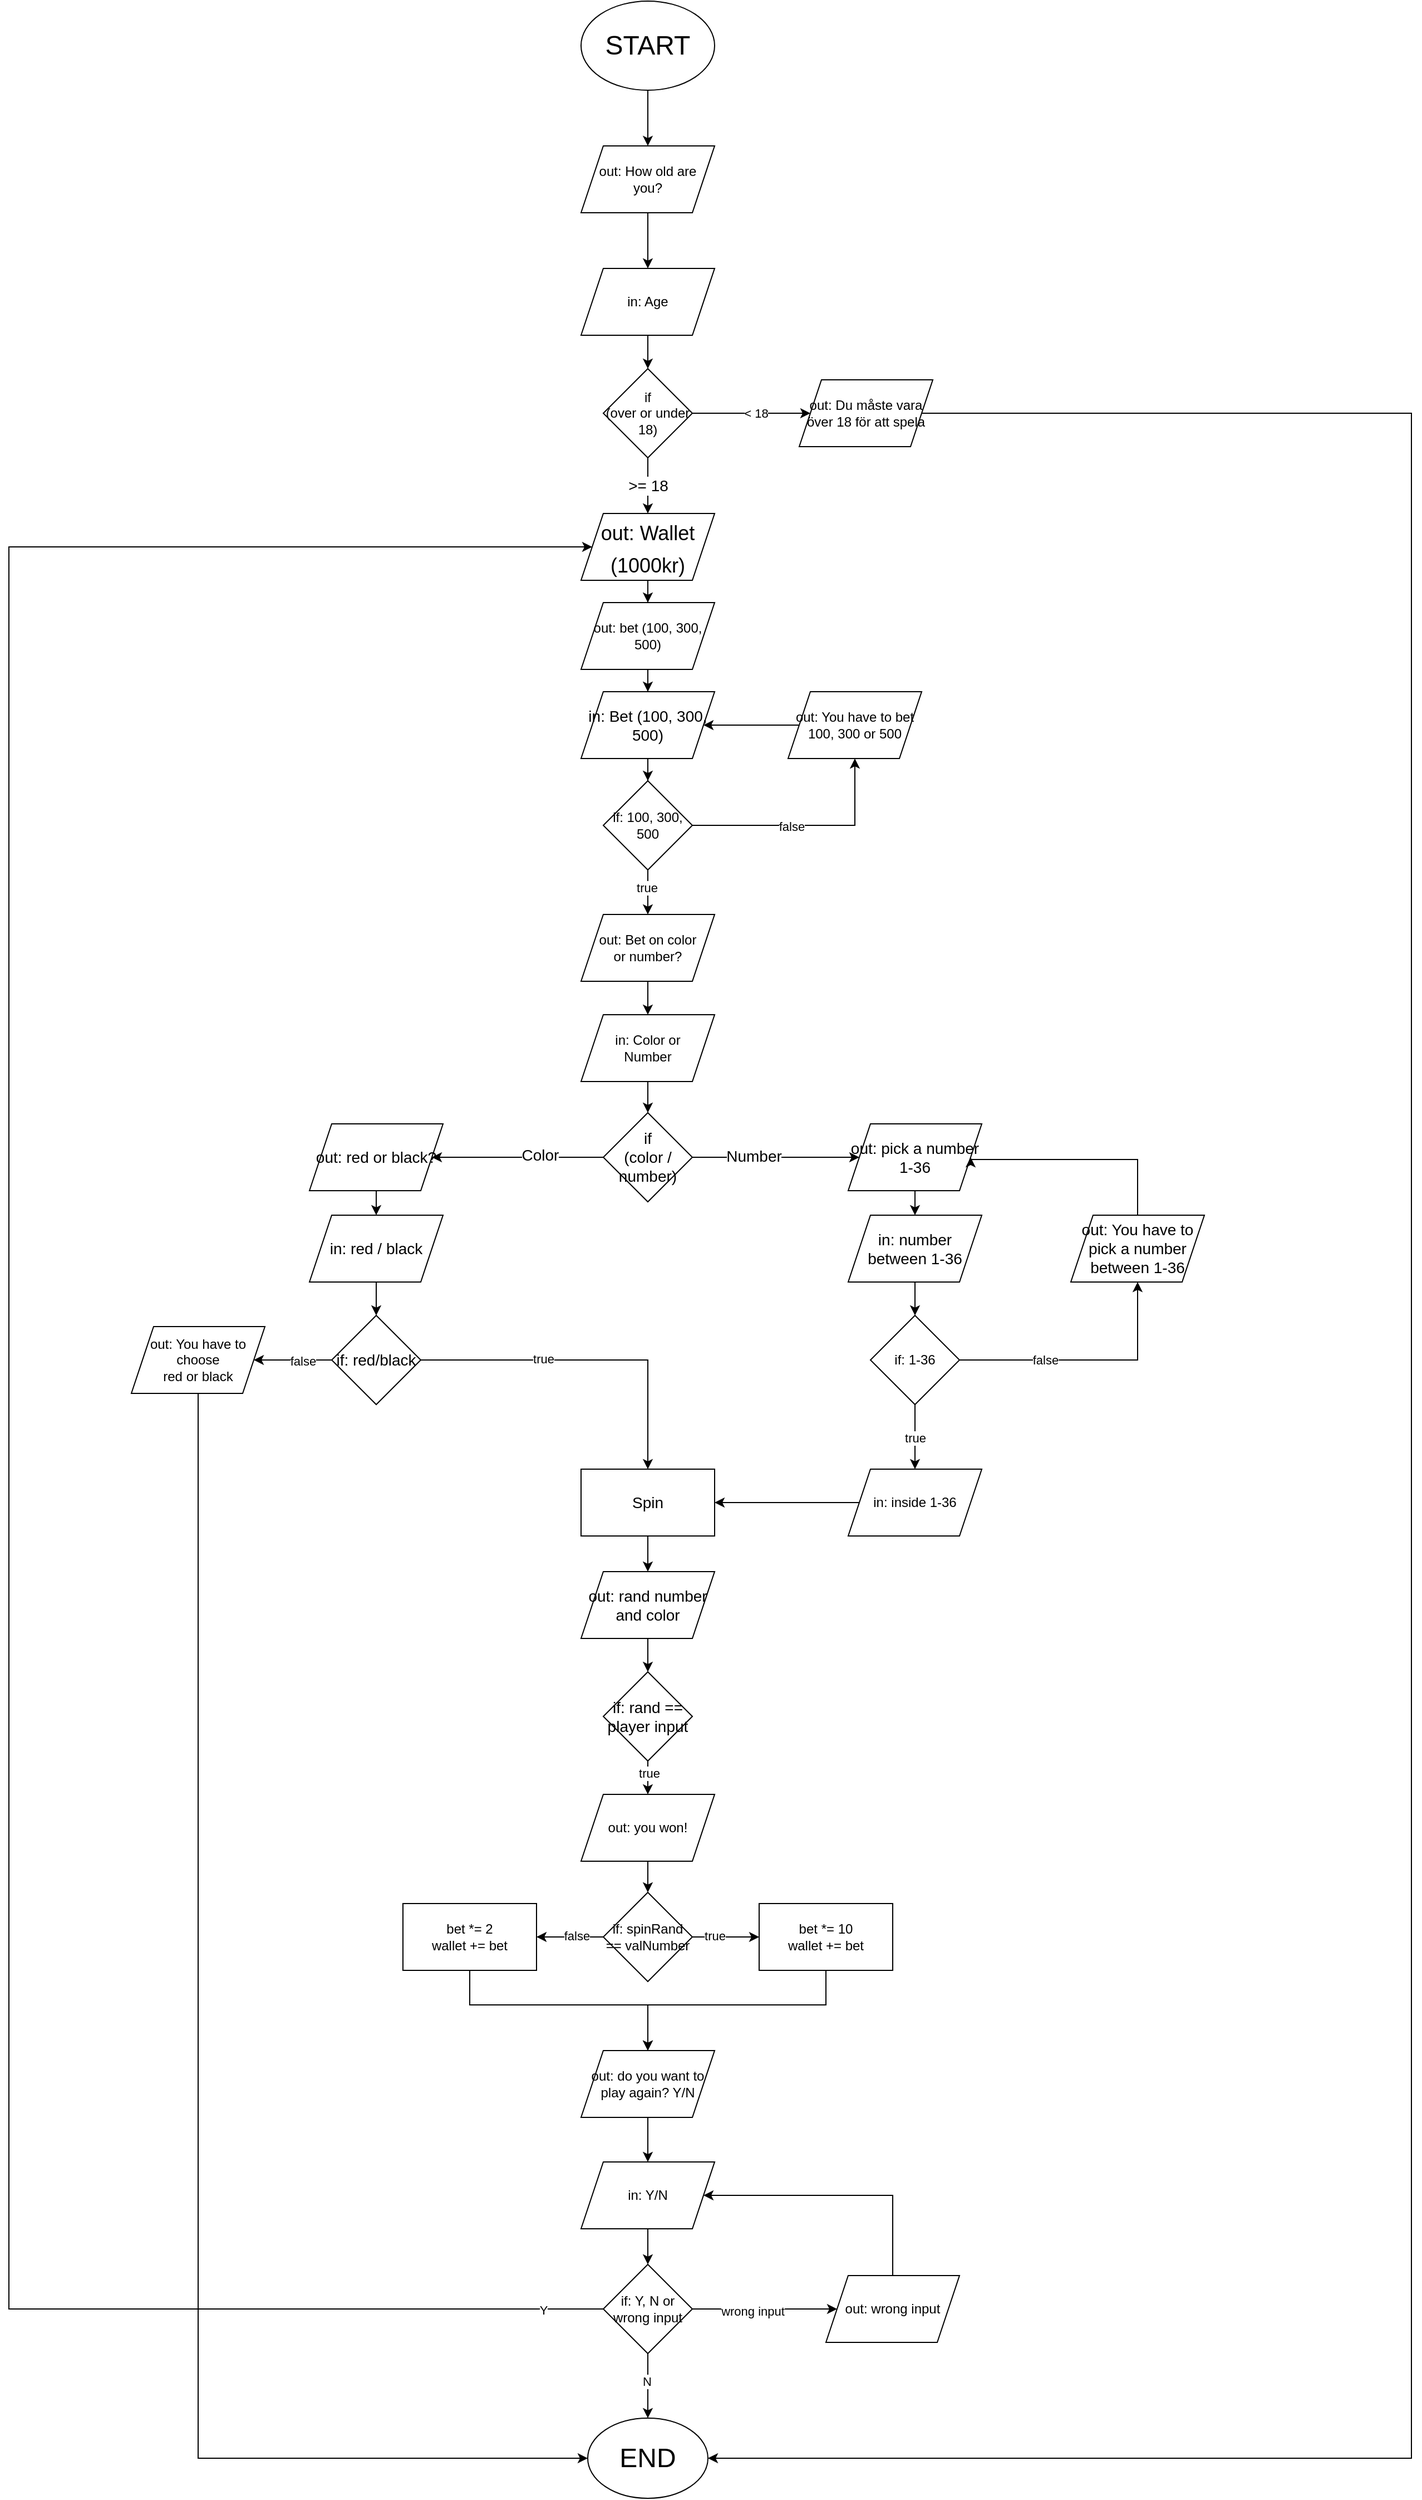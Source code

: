 <mxfile version="20.6.0" type="device"><diagram id="C5RBs43oDa-KdzZeNtuy" name="Page-1"><mxGraphModel dx="384" dy="213" grid="1" gridSize="10" guides="1" tooltips="1" connect="1" arrows="1" fold="1" page="1" pageScale="1" pageWidth="827" pageHeight="1169" math="0" shadow="0"><root><mxCell id="WIyWlLk6GJQsqaUBKTNV-0"/><mxCell id="WIyWlLk6GJQsqaUBKTNV-1" parent="WIyWlLk6GJQsqaUBKTNV-0"/><mxCell id="Azc3CE66d2187uqBRD-U-125" value="&amp;gt;= 18" style="edgeStyle=orthogonalEdgeStyle;rounded=0;orthogonalLoop=1;jettySize=auto;html=1;entryX=0.5;entryY=0;entryDx=0;entryDy=0;fontSize=14;exitX=0.5;exitY=1;exitDx=0;exitDy=0;" parent="WIyWlLk6GJQsqaUBKTNV-1" source="J2ewT6jXsdeU9LIIsG0P-7" target="Azc3CE66d2187uqBRD-U-11" edge="1"><mxGeometry relative="1" as="geometry"><mxPoint x="584" y="638" as="sourcePoint"/></mxGeometry></mxCell><mxCell id="J2ewT6jXsdeU9LIIsG0P-1" style="edgeStyle=orthogonalEdgeStyle;rounded=0;orthogonalLoop=1;jettySize=auto;html=1;entryX=0.5;entryY=0;entryDx=0;entryDy=0;fontSize=24;" parent="WIyWlLk6GJQsqaUBKTNV-1" source="Azc3CE66d2187uqBRD-U-11" target="W-3ZhqkUcJTDgkZVTOIj-30" edge="1"><mxGeometry relative="1" as="geometry"/></mxCell><mxCell id="Azc3CE66d2187uqBRD-U-11" value="&lt;div&gt;&lt;font style=&quot;font-size: 18px;&quot;&gt;out: Wallet (1000kr)&lt;/font&gt;&lt;font size=&quot;3&quot;&gt;&lt;br&gt;&lt;/font&gt;&lt;/div&gt;" style="shape=parallelogram;perimeter=parallelogramPerimeter;whiteSpace=wrap;html=1;fixedSize=1;fontSize=24;rounded=1;arcSize=0;" parent="WIyWlLk6GJQsqaUBKTNV-1" vertex="1"><mxGeometry x="524" y="470" width="120" height="60" as="geometry"/></mxCell><mxCell id="Azc3CE66d2187uqBRD-U-84" style="edgeStyle=orthogonalEdgeStyle;rounded=0;orthogonalLoop=1;jettySize=auto;html=1;entryX=1;entryY=0.5;entryDx=0;entryDy=0;fontSize=14;" parent="WIyWlLk6GJQsqaUBKTNV-1" source="Azc3CE66d2187uqBRD-U-66" target="Azc3CE66d2187uqBRD-U-68" edge="1"><mxGeometry relative="1" as="geometry"/></mxCell><mxCell id="Azc3CE66d2187uqBRD-U-96" value="Color" style="edgeLabel;html=1;align=center;verticalAlign=middle;resizable=0;points=[];fontSize=14;" parent="Azc3CE66d2187uqBRD-U-84" vertex="1" connectable="0"><mxGeometry x="-0.257" y="-2" relative="1" as="geometry"><mxPoint as="offset"/></mxGeometry></mxCell><mxCell id="Azc3CE66d2187uqBRD-U-87" style="edgeStyle=orthogonalEdgeStyle;rounded=0;orthogonalLoop=1;jettySize=auto;html=1;entryX=0;entryY=0.5;entryDx=0;entryDy=0;fontSize=14;" parent="WIyWlLk6GJQsqaUBKTNV-1" source="Azc3CE66d2187uqBRD-U-66" target="Azc3CE66d2187uqBRD-U-67" edge="1"><mxGeometry relative="1" as="geometry"/></mxCell><mxCell id="Azc3CE66d2187uqBRD-U-95" value="Number" style="edgeLabel;html=1;align=center;verticalAlign=middle;resizable=0;points=[];fontSize=14;" parent="Azc3CE66d2187uqBRD-U-87" vertex="1" connectable="0"><mxGeometry x="-0.272" y="1" relative="1" as="geometry"><mxPoint as="offset"/></mxGeometry></mxCell><mxCell id="Azc3CE66d2187uqBRD-U-66" value="if &lt;br&gt;(color / number)" style="rhombus;fontSize=14;gradientColor=none;rounded=0;shadow=0;sketch=0;labelBackgroundColor=none;labelBorderColor=none;whiteSpace=wrap;html=1;verticalAlign=middle;horizontal=1;" parent="WIyWlLk6GJQsqaUBKTNV-1" vertex="1"><mxGeometry x="544" y="1008" width="80" height="80" as="geometry"/></mxCell><mxCell id="Azc3CE66d2187uqBRD-U-88" style="edgeStyle=orthogonalEdgeStyle;rounded=0;orthogonalLoop=1;jettySize=auto;html=1;entryX=0.5;entryY=0;entryDx=0;entryDy=0;fontSize=14;" parent="WIyWlLk6GJQsqaUBKTNV-1" source="Azc3CE66d2187uqBRD-U-67" target="Azc3CE66d2187uqBRD-U-69" edge="1"><mxGeometry relative="1" as="geometry"/></mxCell><mxCell id="Azc3CE66d2187uqBRD-U-67" value="out: pick a number 1-36" style="shape=parallelogram;perimeter=parallelogramPerimeter;whiteSpace=wrap;html=1;fixedSize=1;rounded=0;shadow=0;labelBackgroundColor=none;labelBorderColor=none;sketch=0;fontSize=14;gradientColor=none;" parent="WIyWlLk6GJQsqaUBKTNV-1" vertex="1"><mxGeometry x="764" y="1018" width="120" height="60" as="geometry"/></mxCell><mxCell id="Azc3CE66d2187uqBRD-U-97" style="edgeStyle=orthogonalEdgeStyle;rounded=0;orthogonalLoop=1;jettySize=auto;html=1;entryX=0.5;entryY=0;entryDx=0;entryDy=0;fontSize=14;" parent="WIyWlLk6GJQsqaUBKTNV-1" source="Azc3CE66d2187uqBRD-U-68" target="Azc3CE66d2187uqBRD-U-77" edge="1"><mxGeometry relative="1" as="geometry"/></mxCell><mxCell id="Azc3CE66d2187uqBRD-U-68" value="out: red or black?" style="shape=parallelogram;perimeter=parallelogramPerimeter;whiteSpace=wrap;html=1;fixedSize=1;rounded=0;shadow=0;labelBackgroundColor=none;labelBorderColor=none;sketch=0;fontSize=14;gradientColor=none;" parent="WIyWlLk6GJQsqaUBKTNV-1" vertex="1"><mxGeometry x="280" y="1018" width="120" height="60" as="geometry"/></mxCell><mxCell id="W-3ZhqkUcJTDgkZVTOIj-11" style="edgeStyle=orthogonalEdgeStyle;rounded=0;orthogonalLoop=1;jettySize=auto;html=1;entryX=0.5;entryY=0;entryDx=0;entryDy=0;" parent="WIyWlLk6GJQsqaUBKTNV-1" source="Azc3CE66d2187uqBRD-U-69" target="W-3ZhqkUcJTDgkZVTOIj-10" edge="1"><mxGeometry relative="1" as="geometry"/></mxCell><mxCell id="Azc3CE66d2187uqBRD-U-69" value="in: number between 1-36" style="shape=parallelogram;perimeter=parallelogramPerimeter;whiteSpace=wrap;html=1;fixedSize=1;rounded=0;shadow=0;labelBackgroundColor=none;labelBorderColor=none;sketch=0;fontSize=14;gradientColor=none;" parent="WIyWlLk6GJQsqaUBKTNV-1" vertex="1"><mxGeometry x="764" y="1100" width="120" height="60" as="geometry"/></mxCell><mxCell id="W-3ZhqkUcJTDgkZVTOIj-38" style="edgeStyle=orthogonalEdgeStyle;rounded=0;orthogonalLoop=1;jettySize=auto;html=1;entryX=0.5;entryY=0;entryDx=0;entryDy=0;" parent="WIyWlLk6GJQsqaUBKTNV-1" source="Azc3CE66d2187uqBRD-U-76" target="W-3ZhqkUcJTDgkZVTOIj-32" edge="1"><mxGeometry relative="1" as="geometry"/></mxCell><mxCell id="Azc3CE66d2187uqBRD-U-76" value="in: Bet (100, 300, 500)" style="shape=parallelogram;perimeter=parallelogramPerimeter;whiteSpace=wrap;html=1;fixedSize=1;rounded=0;shadow=0;labelBackgroundColor=none;labelBorderColor=none;sketch=0;fontSize=14;gradientColor=none;" parent="WIyWlLk6GJQsqaUBKTNV-1" vertex="1"><mxGeometry x="524" y="630" width="120" height="60" as="geometry"/></mxCell><mxCell id="Azc3CE66d2187uqBRD-U-134" style="edgeStyle=orthogonalEdgeStyle;rounded=0;orthogonalLoop=1;jettySize=auto;html=1;exitX=0.5;exitY=1;exitDx=0;exitDy=0;entryX=0.5;entryY=0;entryDx=0;entryDy=0;fontSize=14;" parent="WIyWlLk6GJQsqaUBKTNV-1" source="Azc3CE66d2187uqBRD-U-77" target="Azc3CE66d2187uqBRD-U-126" edge="1"><mxGeometry relative="1" as="geometry"/></mxCell><mxCell id="Azc3CE66d2187uqBRD-U-77" value="in: red / black" style="shape=parallelogram;perimeter=parallelogramPerimeter;whiteSpace=wrap;html=1;fixedSize=1;rounded=0;shadow=0;labelBackgroundColor=none;labelBorderColor=none;sketch=0;fontSize=14;gradientColor=none;" parent="WIyWlLk6GJQsqaUBKTNV-1" vertex="1"><mxGeometry x="280" y="1100" width="120" height="60" as="geometry"/></mxCell><mxCell id="W-3ZhqkUcJTDgkZVTOIj-23" value="" style="edgeStyle=orthogonalEdgeStyle;rounded=0;orthogonalLoop=1;jettySize=auto;html=1;" parent="WIyWlLk6GJQsqaUBKTNV-1" source="Azc3CE66d2187uqBRD-U-78" target="W-3ZhqkUcJTDgkZVTOIj-22" edge="1"><mxGeometry relative="1" as="geometry"/></mxCell><mxCell id="Azc3CE66d2187uqBRD-U-78" value="Spin" style="rounded=0;whiteSpace=wrap;html=1;shadow=0;labelBackgroundColor=none;labelBorderColor=none;sketch=0;fontSize=14;gradientColor=none;" parent="WIyWlLk6GJQsqaUBKTNV-1" vertex="1"><mxGeometry x="524" y="1328" width="120" height="60" as="geometry"/></mxCell><mxCell id="Azc3CE66d2187uqBRD-U-110" value="&lt;font style=&quot;font-size: 24px;&quot;&gt;END&lt;/font&gt;" style="ellipse;whiteSpace=wrap;html=1;rounded=0;shadow=0;labelBackgroundColor=none;labelBorderColor=none;sketch=0;fontSize=14;gradientColor=none;" parent="WIyWlLk6GJQsqaUBKTNV-1" vertex="1"><mxGeometry x="530" y="2180" width="108" height="72" as="geometry"/></mxCell><mxCell id="Azc3CE66d2187uqBRD-U-122" style="edgeStyle=orthogonalEdgeStyle;rounded=0;orthogonalLoop=1;jettySize=auto;html=1;entryX=0;entryY=0.5;entryDx=0;entryDy=0;fontSize=14;exitX=0;exitY=0.5;exitDx=0;exitDy=0;" parent="WIyWlLk6GJQsqaUBKTNV-1" source="W-3ZhqkUcJTDgkZVTOIj-65" target="Azc3CE66d2187uqBRD-U-11" edge="1"><mxGeometry relative="1" as="geometry"><Array as="points"><mxPoint x="10" y="2082"/><mxPoint x="10" y="500"/></Array><mxPoint x="260" y="2100" as="sourcePoint"/></mxGeometry></mxCell><mxCell id="Azc3CE66d2187uqBRD-U-123" value="&lt;font style=&quot;font-size: 11px;&quot;&gt;Y&lt;/font&gt;" style="edgeLabel;html=1;align=center;verticalAlign=middle;resizable=0;points=[];fontSize=14;" parent="Azc3CE66d2187uqBRD-U-122" vertex="1" connectable="0"><mxGeometry x="-0.857" y="5" relative="1" as="geometry"><mxPoint x="135" y="-5" as="offset"/></mxGeometry></mxCell><mxCell id="Azc3CE66d2187uqBRD-U-130" style="edgeStyle=orthogonalEdgeStyle;rounded=0;orthogonalLoop=1;jettySize=auto;html=1;entryX=0.5;entryY=0;entryDx=0;entryDy=0;fontSize=14;" parent="WIyWlLk6GJQsqaUBKTNV-1" source="Azc3CE66d2187uqBRD-U-126" target="Azc3CE66d2187uqBRD-U-78" edge="1"><mxGeometry relative="1" as="geometry"><mxPoint x="450" y="1230" as="targetPoint"/></mxGeometry></mxCell><mxCell id="W-3ZhqkUcJTDgkZVTOIj-9" value="true" style="edgeLabel;html=1;align=center;verticalAlign=middle;resizable=0;points=[];" parent="Azc3CE66d2187uqBRD-U-130" vertex="1" connectable="0"><mxGeometry x="-0.272" y="1" relative="1" as="geometry"><mxPoint as="offset"/></mxGeometry></mxCell><mxCell id="Q_A4J3qIP9YgAoullj4e-1" style="edgeStyle=orthogonalEdgeStyle;rounded=0;orthogonalLoop=1;jettySize=auto;html=1;entryX=1;entryY=0.5;entryDx=0;entryDy=0;" edge="1" parent="WIyWlLk6GJQsqaUBKTNV-1" source="Azc3CE66d2187uqBRD-U-126" target="J2ewT6jXsdeU9LIIsG0P-37"><mxGeometry relative="1" as="geometry"/></mxCell><mxCell id="Q_A4J3qIP9YgAoullj4e-5" value="false" style="edgeLabel;html=1;align=center;verticalAlign=middle;resizable=0;points=[];" vertex="1" connectable="0" parent="Q_A4J3qIP9YgAoullj4e-1"><mxGeometry x="-0.24" y="1" relative="1" as="geometry"><mxPoint as="offset"/></mxGeometry></mxCell><mxCell id="Azc3CE66d2187uqBRD-U-126" value="if: red/black" style="rhombus;whiteSpace=wrap;html=1;rounded=0;shadow=0;labelBackgroundColor=none;labelBorderColor=none;sketch=0;fontSize=14;gradientColor=none;" parent="WIyWlLk6GJQsqaUBKTNV-1" vertex="1"><mxGeometry x="300" y="1190" width="80" height="80" as="geometry"/></mxCell><mxCell id="J2ewT6jXsdeU9LIIsG0P-6" value="" style="edgeStyle=orthogonalEdgeStyle;rounded=0;orthogonalLoop=1;jettySize=auto;html=1;fontSize=24;" parent="WIyWlLk6GJQsqaUBKTNV-1" source="J2ewT6jXsdeU9LIIsG0P-0" target="J2ewT6jXsdeU9LIIsG0P-5" edge="1"><mxGeometry relative="1" as="geometry"/></mxCell><mxCell id="J2ewT6jXsdeU9LIIsG0P-0" value="&lt;font style=&quot;font-size: 24px;&quot;&gt;START&lt;/font&gt;" style="ellipse;whiteSpace=wrap;html=1;" parent="WIyWlLk6GJQsqaUBKTNV-1" vertex="1"><mxGeometry x="524" y="10" width="120" height="80" as="geometry"/></mxCell><mxCell id="J2ewT6jXsdeU9LIIsG0P-10" value="" style="edgeStyle=orthogonalEdgeStyle;rounded=0;orthogonalLoop=1;jettySize=auto;html=1;fontSize=24;" parent="WIyWlLk6GJQsqaUBKTNV-1" source="J2ewT6jXsdeU9LIIsG0P-5" target="J2ewT6jXsdeU9LIIsG0P-9" edge="1"><mxGeometry relative="1" as="geometry"/></mxCell><mxCell id="J2ewT6jXsdeU9LIIsG0P-5" value="&lt;div&gt;out: How old are&lt;/div&gt;&lt;div&gt;you?&lt;br&gt;&lt;/div&gt;" style="shape=parallelogram;perimeter=parallelogramPerimeter;whiteSpace=wrap;html=1;fixedSize=1;" parent="WIyWlLk6GJQsqaUBKTNV-1" vertex="1"><mxGeometry x="524" y="140" width="120" height="60" as="geometry"/></mxCell><mxCell id="J2ewT6jXsdeU9LIIsG0P-24" style="edgeStyle=orthogonalEdgeStyle;rounded=0;orthogonalLoop=1;jettySize=auto;html=1;entryX=0;entryY=0.5;entryDx=0;entryDy=0;fontSize=12;" parent="WIyWlLk6GJQsqaUBKTNV-1" source="J2ewT6jXsdeU9LIIsG0P-7" target="J2ewT6jXsdeU9LIIsG0P-16" edge="1"><mxGeometry relative="1" as="geometry"/></mxCell><mxCell id="W-3ZhqkUcJTDgkZVTOIj-0" value="&amp;lt; 18" style="edgeLabel;html=1;align=center;verticalAlign=middle;resizable=0;points=[];" parent="J2ewT6jXsdeU9LIIsG0P-24" vertex="1" connectable="0"><mxGeometry x="0.076" relative="1" as="geometry"><mxPoint as="offset"/></mxGeometry></mxCell><mxCell id="J2ewT6jXsdeU9LIIsG0P-7" value="if&lt;br&gt;(over or under 18)" style="rhombus;whiteSpace=wrap;html=1;" parent="WIyWlLk6GJQsqaUBKTNV-1" vertex="1"><mxGeometry x="544" y="340" width="80" height="80" as="geometry"/></mxCell><mxCell id="J2ewT6jXsdeU9LIIsG0P-11" style="edgeStyle=orthogonalEdgeStyle;rounded=0;orthogonalLoop=1;jettySize=auto;html=1;entryX=0.5;entryY=0;entryDx=0;entryDy=0;fontSize=24;" parent="WIyWlLk6GJQsqaUBKTNV-1" source="J2ewT6jXsdeU9LIIsG0P-9" target="J2ewT6jXsdeU9LIIsG0P-7" edge="1"><mxGeometry relative="1" as="geometry"/></mxCell><mxCell id="J2ewT6jXsdeU9LIIsG0P-9" value="in: Age" style="shape=parallelogram;perimeter=parallelogramPerimeter;whiteSpace=wrap;html=1;fixedSize=1;" parent="WIyWlLk6GJQsqaUBKTNV-1" vertex="1"><mxGeometry x="524" y="250" width="120" height="60" as="geometry"/></mxCell><mxCell id="W-3ZhqkUcJTDgkZVTOIj-3" style="edgeStyle=orthogonalEdgeStyle;rounded=0;orthogonalLoop=1;jettySize=auto;html=1;exitX=1;exitY=0.5;exitDx=0;exitDy=0;entryX=1;entryY=0.5;entryDx=0;entryDy=0;" parent="WIyWlLk6GJQsqaUBKTNV-1" source="J2ewT6jXsdeU9LIIsG0P-16" target="Azc3CE66d2187uqBRD-U-110" edge="1"><mxGeometry relative="1" as="geometry"><mxPoint x="1190" y="1820" as="targetPoint"/><Array as="points"><mxPoint x="1270" y="380"/><mxPoint x="1270" y="2216"/></Array></mxGeometry></mxCell><mxCell id="J2ewT6jXsdeU9LIIsG0P-16" value="out: Du måste vara över 18 för att spela" style="shape=parallelogram;perimeter=parallelogramPerimeter;whiteSpace=wrap;html=1;fixedSize=1;" parent="WIyWlLk6GJQsqaUBKTNV-1" vertex="1"><mxGeometry x="720" y="350" width="120" height="60" as="geometry"/></mxCell><mxCell id="Q_A4J3qIP9YgAoullj4e-4" style="edgeStyle=orthogonalEdgeStyle;rounded=0;orthogonalLoop=1;jettySize=auto;html=1;entryX=0;entryY=0.5;entryDx=0;entryDy=0;" edge="1" parent="WIyWlLk6GJQsqaUBKTNV-1" source="J2ewT6jXsdeU9LIIsG0P-37" target="Azc3CE66d2187uqBRD-U-110"><mxGeometry relative="1" as="geometry"><Array as="points"><mxPoint x="180" y="2216"/></Array></mxGeometry></mxCell><mxCell id="J2ewT6jXsdeU9LIIsG0P-37" value="&lt;div&gt;out: You have to choose&lt;br&gt;&lt;/div&gt;&lt;div&gt;red or black&lt;/div&gt;" style="shape=parallelogram;perimeter=parallelogramPerimeter;whiteSpace=wrap;html=1;fixedSize=1;fontSize=12;" parent="WIyWlLk6GJQsqaUBKTNV-1" vertex="1"><mxGeometry x="120" y="1200" width="120" height="60" as="geometry"/></mxCell><mxCell id="W-3ZhqkUcJTDgkZVTOIj-14" style="edgeStyle=orthogonalEdgeStyle;rounded=0;orthogonalLoop=1;jettySize=auto;html=1;entryX=1;entryY=0.5;entryDx=0;entryDy=0;" parent="WIyWlLk6GJQsqaUBKTNV-1" source="J2ewT6jXsdeU9LIIsG0P-45" target="Azc3CE66d2187uqBRD-U-67" edge="1"><mxGeometry relative="1" as="geometry"><mxPoint x="1024" y="1050" as="targetPoint"/><Array as="points"><mxPoint x="1024" y="1050"/><mxPoint x="874" y="1050"/></Array></mxGeometry></mxCell><mxCell id="J2ewT6jXsdeU9LIIsG0P-45" value="out: You have to pick a number between 1-36" style="shape=parallelogram;perimeter=parallelogramPerimeter;whiteSpace=wrap;html=1;fixedSize=1;fontSize=14;rounded=0;shadow=0;labelBackgroundColor=none;labelBorderColor=none;sketch=0;gradientColor=none;" parent="WIyWlLk6GJQsqaUBKTNV-1" vertex="1"><mxGeometry x="964" y="1100" width="120" height="60" as="geometry"/></mxCell><mxCell id="W-3ZhqkUcJTDgkZVTOIj-6" style="edgeStyle=orthogonalEdgeStyle;rounded=0;orthogonalLoop=1;jettySize=auto;html=1;" parent="WIyWlLk6GJQsqaUBKTNV-1" source="W-3ZhqkUcJTDgkZVTOIj-1" target="W-3ZhqkUcJTDgkZVTOIj-5" edge="1"><mxGeometry relative="1" as="geometry"/></mxCell><mxCell id="W-3ZhqkUcJTDgkZVTOIj-1" value="&lt;div&gt;out: Bet on color&lt;/div&gt;&lt;div&gt;or number?&lt;br&gt;&lt;/div&gt;" style="shape=parallelogram;perimeter=parallelogramPerimeter;whiteSpace=wrap;html=1;fixedSize=1;" parent="WIyWlLk6GJQsqaUBKTNV-1" vertex="1"><mxGeometry x="524" y="830" width="120" height="60" as="geometry"/></mxCell><mxCell id="W-3ZhqkUcJTDgkZVTOIj-7" style="edgeStyle=orthogonalEdgeStyle;rounded=0;orthogonalLoop=1;jettySize=auto;html=1;entryX=0.5;entryY=0;entryDx=0;entryDy=0;" parent="WIyWlLk6GJQsqaUBKTNV-1" source="W-3ZhqkUcJTDgkZVTOIj-5" target="Azc3CE66d2187uqBRD-U-66" edge="1"><mxGeometry relative="1" as="geometry"/></mxCell><mxCell id="W-3ZhqkUcJTDgkZVTOIj-5" value="&lt;div&gt;in: Color or &lt;br&gt;&lt;/div&gt;&lt;div&gt;Number&lt;/div&gt;" style="shape=parallelogram;perimeter=parallelogramPerimeter;whiteSpace=wrap;html=1;fixedSize=1;" parent="WIyWlLk6GJQsqaUBKTNV-1" vertex="1"><mxGeometry x="524" y="920" width="120" height="60" as="geometry"/></mxCell><mxCell id="W-3ZhqkUcJTDgkZVTOIj-12" style="edgeStyle=orthogonalEdgeStyle;rounded=0;orthogonalLoop=1;jettySize=auto;html=1;entryX=0.5;entryY=1;entryDx=0;entryDy=0;" parent="WIyWlLk6GJQsqaUBKTNV-1" source="W-3ZhqkUcJTDgkZVTOIj-10" target="J2ewT6jXsdeU9LIIsG0P-45" edge="1"><mxGeometry relative="1" as="geometry"><mxPoint x="974" y="1230" as="targetPoint"/></mxGeometry></mxCell><mxCell id="W-3ZhqkUcJTDgkZVTOIj-15" value="false" style="edgeLabel;html=1;align=center;verticalAlign=middle;resizable=0;points=[];" parent="W-3ZhqkUcJTDgkZVTOIj-12" vertex="1" connectable="0"><mxGeometry x="-0.118" y="1" relative="1" as="geometry"><mxPoint x="-25" y="1" as="offset"/></mxGeometry></mxCell><mxCell id="W-3ZhqkUcJTDgkZVTOIj-17" value="" style="edgeStyle=orthogonalEdgeStyle;rounded=0;orthogonalLoop=1;jettySize=auto;html=1;" parent="WIyWlLk6GJQsqaUBKTNV-1" source="W-3ZhqkUcJTDgkZVTOIj-10" target="W-3ZhqkUcJTDgkZVTOIj-16" edge="1"><mxGeometry relative="1" as="geometry"/></mxCell><mxCell id="W-3ZhqkUcJTDgkZVTOIj-21" value="true" style="edgeLabel;html=1;align=center;verticalAlign=middle;resizable=0;points=[];" parent="W-3ZhqkUcJTDgkZVTOIj-17" vertex="1" connectable="0"><mxGeometry x="0.372" relative="1" as="geometry"><mxPoint y="-10" as="offset"/></mxGeometry></mxCell><mxCell id="W-3ZhqkUcJTDgkZVTOIj-10" value="if: 1-36" style="rhombus;whiteSpace=wrap;html=1;" parent="WIyWlLk6GJQsqaUBKTNV-1" vertex="1"><mxGeometry x="784" y="1190" width="80" height="80" as="geometry"/></mxCell><mxCell id="W-3ZhqkUcJTDgkZVTOIj-20" style="edgeStyle=orthogonalEdgeStyle;rounded=0;orthogonalLoop=1;jettySize=auto;html=1;entryX=1;entryY=0.5;entryDx=0;entryDy=0;" parent="WIyWlLk6GJQsqaUBKTNV-1" source="W-3ZhqkUcJTDgkZVTOIj-16" target="Azc3CE66d2187uqBRD-U-78" edge="1"><mxGeometry relative="1" as="geometry"/></mxCell><mxCell id="W-3ZhqkUcJTDgkZVTOIj-16" value="in: inside 1-36" style="shape=parallelogram;perimeter=parallelogramPerimeter;whiteSpace=wrap;html=1;fixedSize=1;" parent="WIyWlLk6GJQsqaUBKTNV-1" vertex="1"><mxGeometry x="764" y="1328" width="120" height="60" as="geometry"/></mxCell><mxCell id="W-3ZhqkUcJTDgkZVTOIj-25" value="" style="edgeStyle=orthogonalEdgeStyle;rounded=0;orthogonalLoop=1;jettySize=auto;html=1;" parent="WIyWlLk6GJQsqaUBKTNV-1" source="W-3ZhqkUcJTDgkZVTOIj-22" target="W-3ZhqkUcJTDgkZVTOIj-24" edge="1"><mxGeometry relative="1" as="geometry"/></mxCell><mxCell id="W-3ZhqkUcJTDgkZVTOIj-22" value="&lt;div&gt;out: rand number&lt;/div&gt;&lt;div&gt;and color&lt;br&gt;&lt;/div&gt;" style="shape=parallelogram;perimeter=parallelogramPerimeter;whiteSpace=wrap;html=1;fixedSize=1;fontSize=14;rounded=0;shadow=0;labelBackgroundColor=none;labelBorderColor=none;sketch=0;gradientColor=none;" parent="WIyWlLk6GJQsqaUBKTNV-1" vertex="1"><mxGeometry x="524" y="1420" width="120" height="60" as="geometry"/></mxCell><mxCell id="W-3ZhqkUcJTDgkZVTOIj-54" style="edgeStyle=orthogonalEdgeStyle;rounded=0;orthogonalLoop=1;jettySize=auto;html=1;exitX=0.5;exitY=1;exitDx=0;exitDy=0;entryX=0.5;entryY=0;entryDx=0;entryDy=0;" parent="WIyWlLk6GJQsqaUBKTNV-1" source="W-3ZhqkUcJTDgkZVTOIj-24" target="W-3ZhqkUcJTDgkZVTOIj-26" edge="1"><mxGeometry relative="1" as="geometry"/></mxCell><mxCell id="W-3ZhqkUcJTDgkZVTOIj-55" value="true" style="edgeLabel;html=1;align=center;verticalAlign=middle;resizable=0;points=[];" parent="W-3ZhqkUcJTDgkZVTOIj-54" vertex="1" connectable="0"><mxGeometry x="-0.274" y="1" relative="1" as="geometry"><mxPoint as="offset"/></mxGeometry></mxCell><mxCell id="W-3ZhqkUcJTDgkZVTOIj-24" value="&lt;div&gt;if: rand ==&lt;/div&gt;&lt;div&gt;player input&lt;br&gt;&lt;/div&gt;" style="rhombus;whiteSpace=wrap;html=1;fontSize=14;rounded=0;shadow=0;labelBackgroundColor=none;labelBorderColor=none;sketch=0;gradientColor=none;" parent="WIyWlLk6GJQsqaUBKTNV-1" vertex="1"><mxGeometry x="544" y="1510" width="80" height="80" as="geometry"/></mxCell><mxCell id="W-3ZhqkUcJTDgkZVTOIj-29" value="" style="edgeStyle=orthogonalEdgeStyle;rounded=0;orthogonalLoop=1;jettySize=auto;html=1;" parent="WIyWlLk6GJQsqaUBKTNV-1" source="W-3ZhqkUcJTDgkZVTOIj-26" target="W-3ZhqkUcJTDgkZVTOIj-28" edge="1"><mxGeometry relative="1" as="geometry"/></mxCell><mxCell id="W-3ZhqkUcJTDgkZVTOIj-26" value="out: you won!" style="shape=parallelogram;perimeter=parallelogramPerimeter;whiteSpace=wrap;html=1;fixedSize=1;" parent="WIyWlLk6GJQsqaUBKTNV-1" vertex="1"><mxGeometry x="524" y="1620" width="120" height="60" as="geometry"/></mxCell><mxCell id="W-3ZhqkUcJTDgkZVTOIj-50" value="" style="edgeStyle=orthogonalEdgeStyle;rounded=0;orthogonalLoop=1;jettySize=auto;html=1;" parent="WIyWlLk6GJQsqaUBKTNV-1" source="W-3ZhqkUcJTDgkZVTOIj-28" target="W-3ZhqkUcJTDgkZVTOIj-49" edge="1"><mxGeometry relative="1" as="geometry"/></mxCell><mxCell id="W-3ZhqkUcJTDgkZVTOIj-56" value="true" style="edgeLabel;html=1;align=center;verticalAlign=middle;resizable=0;points=[];" parent="W-3ZhqkUcJTDgkZVTOIj-50" vertex="1" connectable="0"><mxGeometry x="-0.353" y="1" relative="1" as="geometry"><mxPoint as="offset"/></mxGeometry></mxCell><mxCell id="W-3ZhqkUcJTDgkZVTOIj-52" value="" style="edgeStyle=orthogonalEdgeStyle;rounded=0;orthogonalLoop=1;jettySize=auto;html=1;" parent="WIyWlLk6GJQsqaUBKTNV-1" source="W-3ZhqkUcJTDgkZVTOIj-28" target="W-3ZhqkUcJTDgkZVTOIj-51" edge="1"><mxGeometry relative="1" as="geometry"/></mxCell><mxCell id="W-3ZhqkUcJTDgkZVTOIj-57" value="false" style="edgeLabel;html=1;align=center;verticalAlign=middle;resizable=0;points=[];" parent="W-3ZhqkUcJTDgkZVTOIj-52" vertex="1" connectable="0"><mxGeometry x="-0.2" y="-1" relative="1" as="geometry"><mxPoint as="offset"/></mxGeometry></mxCell><mxCell id="W-3ZhqkUcJTDgkZVTOIj-28" value="if: spinRand == valNumber" style="rhombus;whiteSpace=wrap;html=1;" parent="WIyWlLk6GJQsqaUBKTNV-1" vertex="1"><mxGeometry x="544" y="1708" width="80" height="80" as="geometry"/></mxCell><mxCell id="W-3ZhqkUcJTDgkZVTOIj-31" style="edgeStyle=orthogonalEdgeStyle;rounded=0;orthogonalLoop=1;jettySize=auto;html=1;entryX=0.5;entryY=0;entryDx=0;entryDy=0;" parent="WIyWlLk6GJQsqaUBKTNV-1" source="W-3ZhqkUcJTDgkZVTOIj-30" target="Azc3CE66d2187uqBRD-U-76" edge="1"><mxGeometry relative="1" as="geometry"/></mxCell><mxCell id="W-3ZhqkUcJTDgkZVTOIj-30" value="out: bet (100, 300, 500)" style="shape=parallelogram;perimeter=parallelogramPerimeter;whiteSpace=wrap;html=1;fixedSize=1;" parent="WIyWlLk6GJQsqaUBKTNV-1" vertex="1"><mxGeometry x="524" y="550" width="120" height="60" as="geometry"/></mxCell><mxCell id="W-3ZhqkUcJTDgkZVTOIj-37" style="edgeStyle=orthogonalEdgeStyle;rounded=0;orthogonalLoop=1;jettySize=auto;html=1;exitX=0.5;exitY=1;exitDx=0;exitDy=0;entryX=0.5;entryY=0;entryDx=0;entryDy=0;" parent="WIyWlLk6GJQsqaUBKTNV-1" source="W-3ZhqkUcJTDgkZVTOIj-32" target="W-3ZhqkUcJTDgkZVTOIj-1" edge="1"><mxGeometry relative="1" as="geometry"/></mxCell><mxCell id="W-3ZhqkUcJTDgkZVTOIj-39" value="true" style="edgeLabel;html=1;align=center;verticalAlign=middle;resizable=0;points=[];" parent="W-3ZhqkUcJTDgkZVTOIj-37" vertex="1" connectable="0"><mxGeometry x="-0.2" y="-1" relative="1" as="geometry"><mxPoint as="offset"/></mxGeometry></mxCell><mxCell id="W-3ZhqkUcJTDgkZVTOIj-41" value="" style="edgeStyle=orthogonalEdgeStyle;rounded=0;orthogonalLoop=1;jettySize=auto;html=1;" parent="WIyWlLk6GJQsqaUBKTNV-1" source="W-3ZhqkUcJTDgkZVTOIj-32" target="W-3ZhqkUcJTDgkZVTOIj-40" edge="1"><mxGeometry relative="1" as="geometry"><Array as="points"><mxPoint x="770" y="750"/></Array></mxGeometry></mxCell><mxCell id="W-3ZhqkUcJTDgkZVTOIj-42" value="false" style="edgeLabel;html=1;align=center;verticalAlign=middle;resizable=0;points=[];" parent="W-3ZhqkUcJTDgkZVTOIj-41" vertex="1" connectable="0"><mxGeometry x="-0.143" y="-1" relative="1" as="geometry"><mxPoint as="offset"/></mxGeometry></mxCell><mxCell id="W-3ZhqkUcJTDgkZVTOIj-32" value="if: 100, 300, 500" style="rhombus;whiteSpace=wrap;html=1;" parent="WIyWlLk6GJQsqaUBKTNV-1" vertex="1"><mxGeometry x="544" y="710" width="80" height="80" as="geometry"/></mxCell><mxCell id="W-3ZhqkUcJTDgkZVTOIj-48" style="edgeStyle=orthogonalEdgeStyle;rounded=0;orthogonalLoop=1;jettySize=auto;html=1;entryX=1;entryY=0.5;entryDx=0;entryDy=0;" parent="WIyWlLk6GJQsqaUBKTNV-1" source="W-3ZhqkUcJTDgkZVTOIj-40" target="Azc3CE66d2187uqBRD-U-76" edge="1"><mxGeometry relative="1" as="geometry"/></mxCell><mxCell id="W-3ZhqkUcJTDgkZVTOIj-40" value="out: You have to bet 100, 300 or 500" style="shape=parallelogram;perimeter=parallelogramPerimeter;whiteSpace=wrap;html=1;fixedSize=1;" parent="WIyWlLk6GJQsqaUBKTNV-1" vertex="1"><mxGeometry x="710" y="630" width="120" height="60" as="geometry"/></mxCell><mxCell id="W-3ZhqkUcJTDgkZVTOIj-49" value="&lt;div align=&quot;center&quot;&gt;bet *= 10&lt;br&gt;wallet += bet&lt;/div&gt;" style="whiteSpace=wrap;html=1;" parent="WIyWlLk6GJQsqaUBKTNV-1" vertex="1"><mxGeometry x="684" y="1718" width="120" height="60" as="geometry"/></mxCell><mxCell id="W-3ZhqkUcJTDgkZVTOIj-61" style="edgeStyle=orthogonalEdgeStyle;rounded=0;orthogonalLoop=1;jettySize=auto;html=1;entryX=0.5;entryY=0;entryDx=0;entryDy=0;" parent="WIyWlLk6GJQsqaUBKTNV-1" source="W-3ZhqkUcJTDgkZVTOIj-51" target="W-3ZhqkUcJTDgkZVTOIj-59" edge="1"><mxGeometry relative="1" as="geometry"><mxPoint x="470" y="1840" as="targetPoint"/><Array as="points"><mxPoint x="424" y="1809"/><mxPoint x="584" y="1809"/></Array></mxGeometry></mxCell><mxCell id="W-3ZhqkUcJTDgkZVTOIj-51" value="&lt;div align=&quot;center&quot;&gt;bet *= 2&lt;br&gt;wallet += bet&lt;/div&gt;" style="whiteSpace=wrap;html=1;align=center;" parent="WIyWlLk6GJQsqaUBKTNV-1" vertex="1"><mxGeometry x="364" y="1718" width="120" height="60" as="geometry"/></mxCell><mxCell id="W-3ZhqkUcJTDgkZVTOIj-73" style="edgeStyle=orthogonalEdgeStyle;rounded=0;orthogonalLoop=1;jettySize=auto;html=1;entryX=0.5;entryY=0;entryDx=0;entryDy=0;" parent="WIyWlLk6GJQsqaUBKTNV-1" source="W-3ZhqkUcJTDgkZVTOIj-59" target="W-3ZhqkUcJTDgkZVTOIj-72" edge="1"><mxGeometry relative="1" as="geometry"/></mxCell><mxCell id="W-3ZhqkUcJTDgkZVTOIj-59" value="out: do you want to play again? Y/N" style="shape=parallelogram;perimeter=parallelogramPerimeter;whiteSpace=wrap;html=1;fixedSize=1;" parent="WIyWlLk6GJQsqaUBKTNV-1" vertex="1"><mxGeometry x="524" y="1850" width="120" height="60" as="geometry"/></mxCell><mxCell id="W-3ZhqkUcJTDgkZVTOIj-64" style="edgeStyle=orthogonalEdgeStyle;rounded=0;orthogonalLoop=1;jettySize=auto;html=1;entryX=0.5;entryY=0;entryDx=0;entryDy=0;" parent="WIyWlLk6GJQsqaUBKTNV-1" source="W-3ZhqkUcJTDgkZVTOIj-49" target="W-3ZhqkUcJTDgkZVTOIj-59" edge="1"><mxGeometry relative="1" as="geometry"><mxPoint x="744" y="1778" as="sourcePoint"/><mxPoint x="584" y="1850" as="targetPoint"/><Array as="points"><mxPoint x="744" y="1809"/><mxPoint x="584" y="1809"/></Array></mxGeometry></mxCell><mxCell id="W-3ZhqkUcJTDgkZVTOIj-77" style="edgeStyle=orthogonalEdgeStyle;rounded=0;orthogonalLoop=1;jettySize=auto;html=1;entryX=0.5;entryY=0;entryDx=0;entryDy=0;" parent="WIyWlLk6GJQsqaUBKTNV-1" source="W-3ZhqkUcJTDgkZVTOIj-65" target="Azc3CE66d2187uqBRD-U-110" edge="1"><mxGeometry relative="1" as="geometry"/></mxCell><mxCell id="W-3ZhqkUcJTDgkZVTOIj-78" value="N" style="edgeLabel;html=1;align=center;verticalAlign=middle;resizable=0;points=[];" parent="W-3ZhqkUcJTDgkZVTOIj-77" vertex="1" connectable="0"><mxGeometry x="-0.156" y="-1" relative="1" as="geometry"><mxPoint as="offset"/></mxGeometry></mxCell><mxCell id="W-3ZhqkUcJTDgkZVTOIj-80" value="" style="edgeStyle=orthogonalEdgeStyle;rounded=0;orthogonalLoop=1;jettySize=auto;html=1;" parent="WIyWlLk6GJQsqaUBKTNV-1" source="W-3ZhqkUcJTDgkZVTOIj-65" target="W-3ZhqkUcJTDgkZVTOIj-79" edge="1"><mxGeometry relative="1" as="geometry"/></mxCell><mxCell id="W-3ZhqkUcJTDgkZVTOIj-83" value="wrong input" style="edgeLabel;html=1;align=center;verticalAlign=middle;resizable=0;points=[];" parent="W-3ZhqkUcJTDgkZVTOIj-80" vertex="1" connectable="0"><mxGeometry x="-0.18" y="-2" relative="1" as="geometry"><mxPoint as="offset"/></mxGeometry></mxCell><mxCell id="W-3ZhqkUcJTDgkZVTOIj-65" value="if: Y, N or wrong input" style="rhombus;whiteSpace=wrap;html=1;" parent="WIyWlLk6GJQsqaUBKTNV-1" vertex="1"><mxGeometry x="544" y="2042" width="80" height="80" as="geometry"/></mxCell><mxCell id="W-3ZhqkUcJTDgkZVTOIj-74" style="edgeStyle=orthogonalEdgeStyle;rounded=0;orthogonalLoop=1;jettySize=auto;html=1;entryX=0.5;entryY=0;entryDx=0;entryDy=0;" parent="WIyWlLk6GJQsqaUBKTNV-1" source="W-3ZhqkUcJTDgkZVTOIj-72" target="W-3ZhqkUcJTDgkZVTOIj-65" edge="1"><mxGeometry relative="1" as="geometry"/></mxCell><mxCell id="W-3ZhqkUcJTDgkZVTOIj-72" value="in: Y/N" style="shape=parallelogram;perimeter=parallelogramPerimeter;whiteSpace=wrap;html=1;fixedSize=1;" parent="WIyWlLk6GJQsqaUBKTNV-1" vertex="1"><mxGeometry x="524" y="1950" width="120" height="60" as="geometry"/></mxCell><mxCell id="W-3ZhqkUcJTDgkZVTOIj-82" style="edgeStyle=orthogonalEdgeStyle;rounded=0;orthogonalLoop=1;jettySize=auto;html=1;entryX=1;entryY=0.5;entryDx=0;entryDy=0;" parent="WIyWlLk6GJQsqaUBKTNV-1" source="W-3ZhqkUcJTDgkZVTOIj-79" target="W-3ZhqkUcJTDgkZVTOIj-72" edge="1"><mxGeometry relative="1" as="geometry"><mxPoint x="694.0" y="1980" as="targetPoint"/><Array as="points"><mxPoint x="804" y="1980"/></Array></mxGeometry></mxCell><mxCell id="W-3ZhqkUcJTDgkZVTOIj-79" value="out: wrong input" style="shape=parallelogram;perimeter=parallelogramPerimeter;whiteSpace=wrap;html=1;fixedSize=1;" parent="WIyWlLk6GJQsqaUBKTNV-1" vertex="1"><mxGeometry x="744" y="2052" width="120" height="60" as="geometry"/></mxCell></root></mxGraphModel></diagram></mxfile>